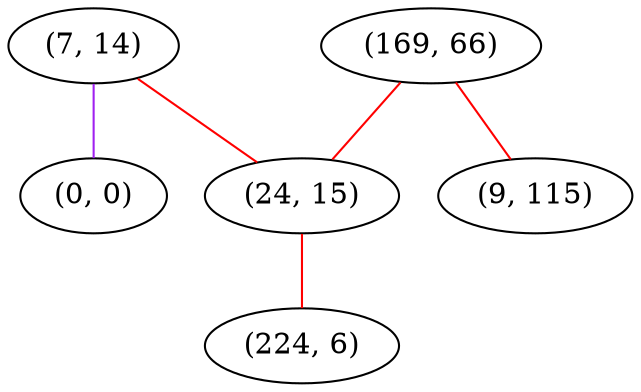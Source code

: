graph "" {
"(7, 14)";
"(0, 0)";
"(169, 66)";
"(24, 15)";
"(224, 6)";
"(9, 115)";
"(7, 14)" -- "(0, 0)"  [color=purple, key=0, weight=4];
"(7, 14)" -- "(24, 15)"  [color=red, key=0, weight=1];
"(169, 66)" -- "(9, 115)"  [color=red, key=0, weight=1];
"(169, 66)" -- "(24, 15)"  [color=red, key=0, weight=1];
"(24, 15)" -- "(224, 6)"  [color=red, key=0, weight=1];
}
